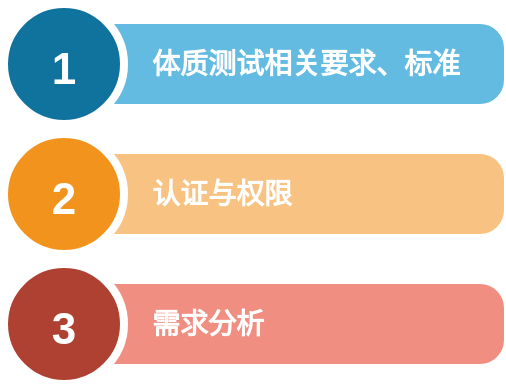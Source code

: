 <mxfile version="15.4.0" type="device"><diagram id="XWeFEd_yQq-R0N4sV26H" name="第 1 页"><mxGraphModel dx="1024" dy="592" grid="1" gridSize="10" guides="1" tooltips="1" connect="1" arrows="1" fold="1" page="1" pageScale="1" pageWidth="827" pageHeight="1169" math="0" shadow="0"><root><mxCell id="0"/><mxCell id="1" parent="0"/><mxCell id="nuqZsIOM-B6buG8spTWw-2" value="体质测试相关要求、标准" style="shape=rect;rounded=1;whiteSpace=wrap;html=1;shadow=0;strokeColor=none;fillColor=#64BBE2;arcSize=30;fontSize=14;spacingLeft=42;fontStyle=1;fontColor=#FFFFFF;align=left;" vertex="1" parent="1"><mxGeometry x="110" y="210" width="220" height="40" as="geometry"/></mxCell><mxCell id="nuqZsIOM-B6buG8spTWw-3" value="1" style="shape=ellipse;perimeter=ellipsePerimeter;fontSize=22;fontStyle=1;shadow=0;strokeColor=#ffffff;fillColor=#10739E;strokeWidth=4;fontColor=#ffffff;align=center;" vertex="1" parent="1"><mxGeometry x="80" y="200" width="60" height="60" as="geometry"/></mxCell><mxCell id="nuqZsIOM-B6buG8spTWw-4" value="认证与权限" style="shape=rect;rounded=1;whiteSpace=wrap;html=1;shadow=0;strokeColor=none;fillColor=#F8C382;arcSize=30;fontSize=14;spacingLeft=42;fontStyle=1;fontColor=#FFFFFF;align=left;" vertex="1" parent="1"><mxGeometry x="110" y="275" width="220" height="40" as="geometry"/></mxCell><mxCell id="nuqZsIOM-B6buG8spTWw-5" value="2" style="shape=ellipse;perimeter=ellipsePerimeter;fontSize=22;fontStyle=1;shadow=0;strokeColor=#ffffff;fillColor=#F2931E;strokeWidth=4;fontColor=#ffffff;align=center;" vertex="1" parent="1"><mxGeometry x="80" y="265" width="60" height="60" as="geometry"/></mxCell><mxCell id="nuqZsIOM-B6buG8spTWw-6" value="需求分析" style="shape=rect;rounded=1;whiteSpace=wrap;html=1;shadow=0;strokeColor=none;fillColor=#F08E81;arcSize=30;fontSize=14;spacingLeft=42;fontStyle=1;fontColor=#FFFFFF;align=left;" vertex="1" parent="1"><mxGeometry x="110" y="340" width="220" height="40" as="geometry"/></mxCell><mxCell id="nuqZsIOM-B6buG8spTWw-7" value="3" style="shape=ellipse;perimeter=ellipsePerimeter;fontSize=22;fontStyle=1;shadow=0;strokeColor=#ffffff;fillColor=#AE4132;strokeWidth=4;fontColor=#ffffff;align=center;" vertex="1" parent="1"><mxGeometry x="80" y="330" width="60" height="60" as="geometry"/></mxCell></root></mxGraphModel></diagram></mxfile>